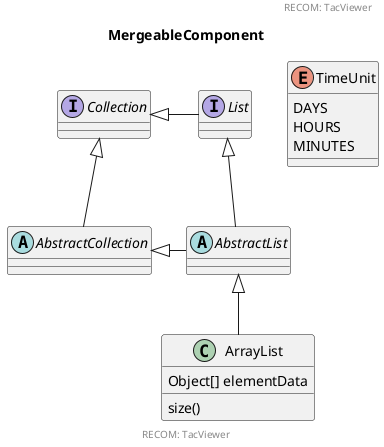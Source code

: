 @startuml
'https://plantuml.com/class-diagram


header RECOM: TacViewer
footer RECOM: TacViewer

title MergeableComponent




abstract class AbstractList
abstract AbstractCollection
interface List
interface Collection

List <|-- AbstractList
Collection <|-- AbstractCollection

Collection <|- List
AbstractCollection <|- AbstractList
AbstractList <|-- ArrayList

class ArrayList {
Object[] elementData
size()
}

enum TimeUnit {
DAYS
HOURS
MINUTES
}

@enduml